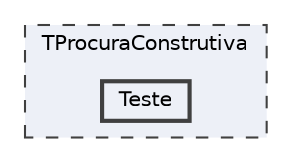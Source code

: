 digraph "TProcuraConstrutiva/Teste"
{
 // LATEX_PDF_SIZE
  bgcolor="transparent";
  edge [fontname=Helvetica,fontsize=10,labelfontname=Helvetica,labelfontsize=10];
  node [fontname=Helvetica,fontsize=10,shape=box,height=0.2,width=0.4];
  compound=true
  subgraph clusterdir_f8597ab70ceb1346ff4f70f5cbb43c79 {
    graph [ bgcolor="#edf0f7", pencolor="grey25", label="TProcuraConstrutiva", fontname=Helvetica,fontsize=10 style="filled,dashed", URL="dir_f8597ab70ceb1346ff4f70f5cbb43c79.html",tooltip=""]
  dir_0fea92cf3b70c6dd802b4cafe352a4a4 [label="Teste", fillcolor="#edf0f7", color="grey25", style="filled,bold", URL="dir_0fea92cf3b70c6dd802b4cafe352a4a4.html",tooltip=""];
  }
}
